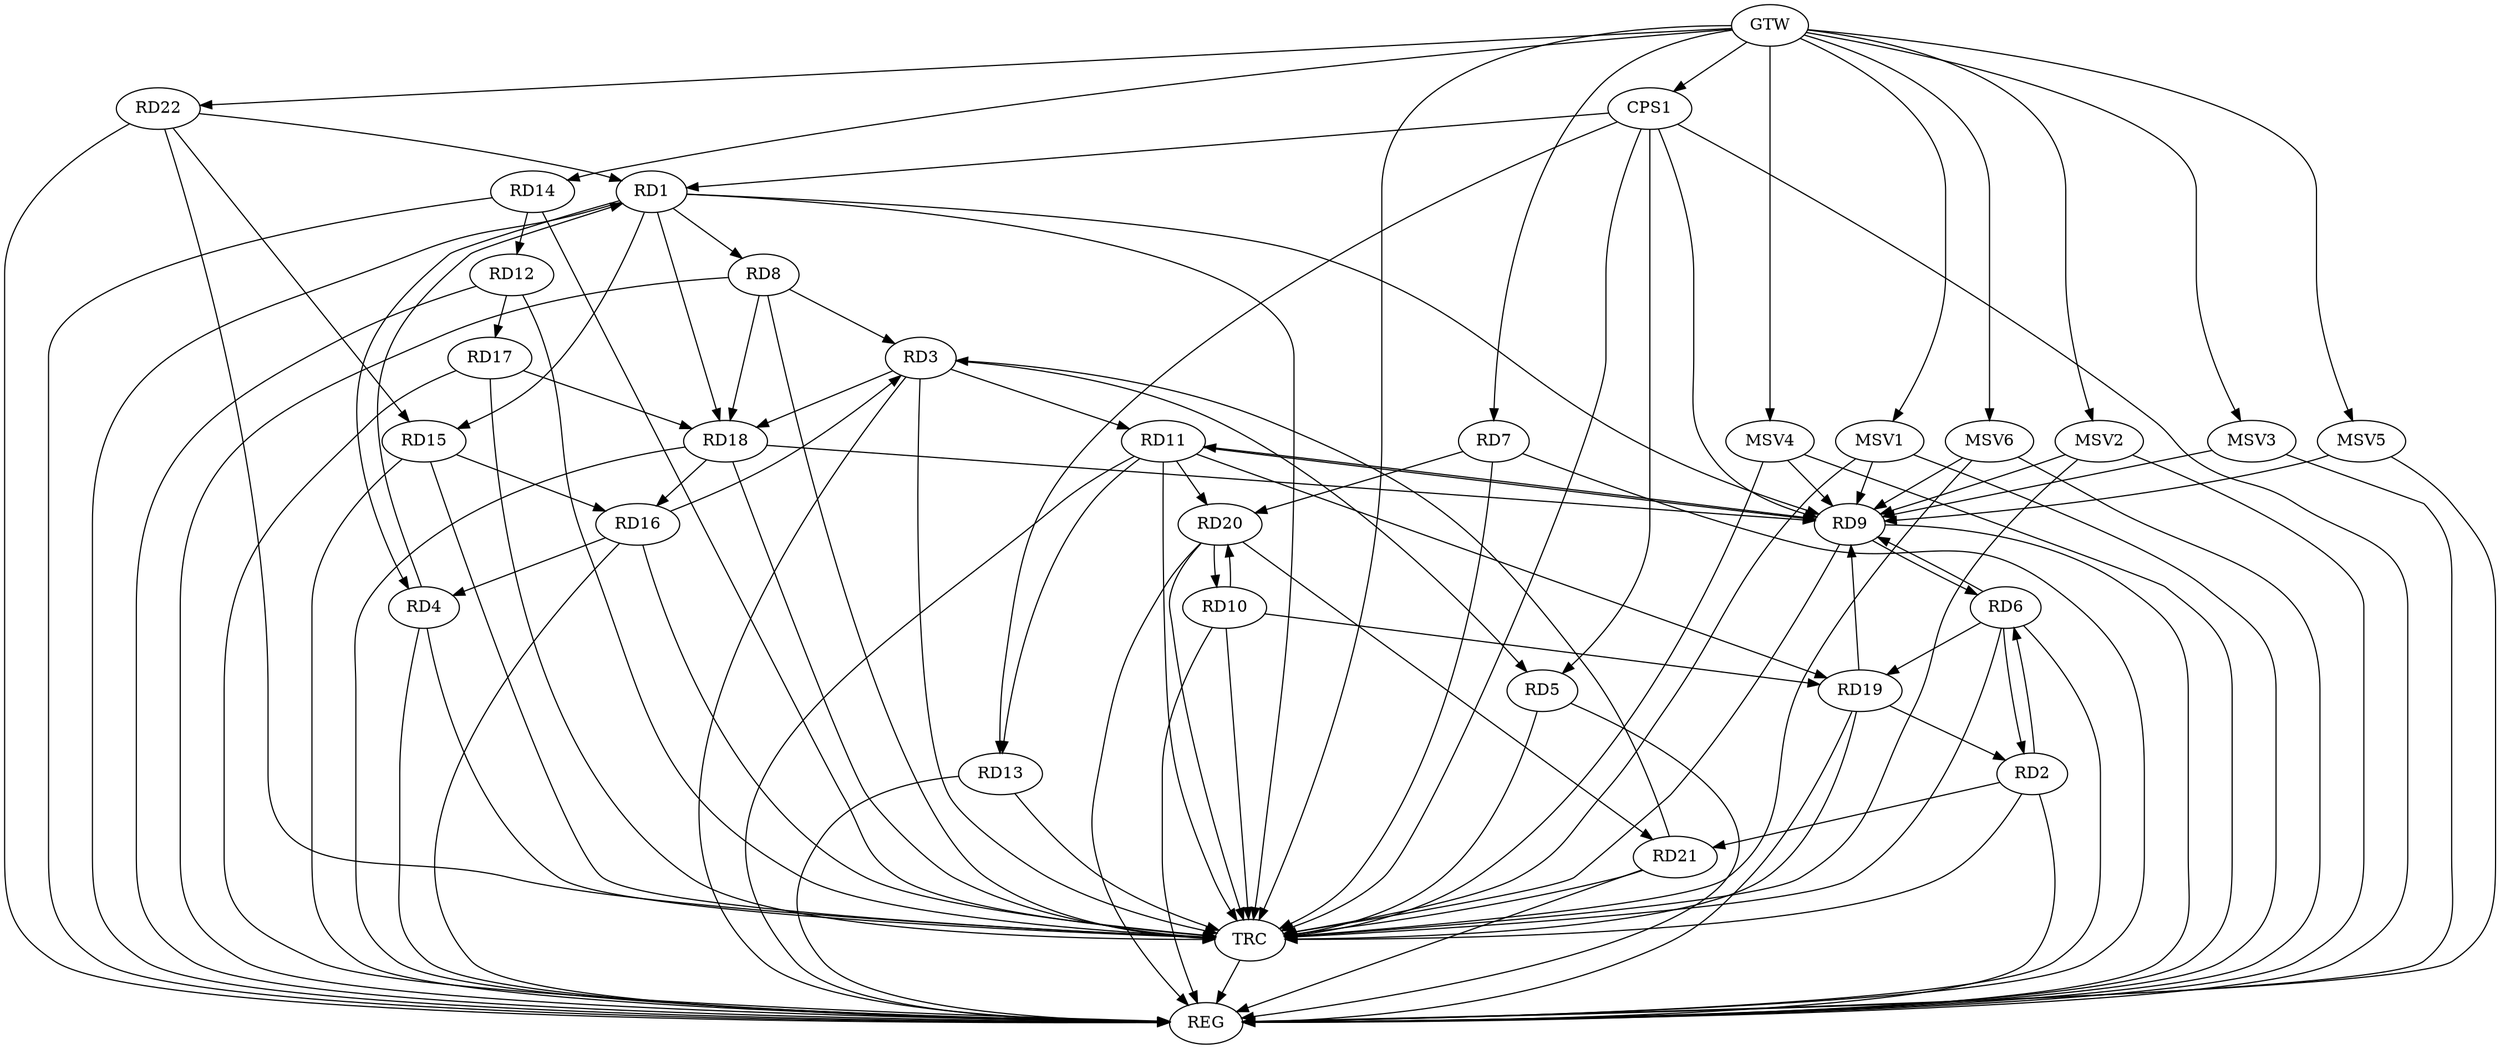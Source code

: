 strict digraph G {
  RD1 [ label="RD1" ];
  RD2 [ label="RD2" ];
  RD3 [ label="RD3" ];
  RD4 [ label="RD4" ];
  RD5 [ label="RD5" ];
  RD6 [ label="RD6" ];
  RD7 [ label="RD7" ];
  RD8 [ label="RD8" ];
  RD9 [ label="RD9" ];
  RD10 [ label="RD10" ];
  RD11 [ label="RD11" ];
  RD12 [ label="RD12" ];
  RD13 [ label="RD13" ];
  RD14 [ label="RD14" ];
  RD15 [ label="RD15" ];
  RD16 [ label="RD16" ];
  RD17 [ label="RD17" ];
  RD18 [ label="RD18" ];
  RD19 [ label="RD19" ];
  RD20 [ label="RD20" ];
  RD21 [ label="RD21" ];
  RD22 [ label="RD22" ];
  CPS1 [ label="CPS1" ];
  GTW [ label="GTW" ];
  REG [ label="REG" ];
  TRC [ label="TRC" ];
  MSV1 [ label="MSV1" ];
  MSV2 [ label="MSV2" ];
  MSV3 [ label="MSV3" ];
  MSV4 [ label="MSV4" ];
  MSV5 [ label="MSV5" ];
  MSV6 [ label="MSV6" ];
  RD1 -> RD4;
  RD4 -> RD1;
  RD1 -> RD8;
  RD1 -> RD9;
  RD1 -> RD15;
  RD1 -> RD18;
  RD22 -> RD1;
  RD2 -> RD6;
  RD6 -> RD2;
  RD19 -> RD2;
  RD2 -> RD21;
  RD3 -> RD5;
  RD8 -> RD3;
  RD3 -> RD11;
  RD16 -> RD3;
  RD3 -> RD18;
  RD21 -> RD3;
  RD16 -> RD4;
  RD6 -> RD9;
  RD9 -> RD6;
  RD6 -> RD19;
  RD7 -> RD20;
  RD8 -> RD18;
  RD9 -> RD11;
  RD11 -> RD9;
  RD18 -> RD9;
  RD19 -> RD9;
  RD10 -> RD19;
  RD10 -> RD20;
  RD20 -> RD10;
  RD11 -> RD13;
  RD11 -> RD19;
  RD11 -> RD20;
  RD14 -> RD12;
  RD12 -> RD17;
  RD15 -> RD16;
  RD22 -> RD15;
  RD18 -> RD16;
  RD17 -> RD18;
  RD20 -> RD21;
  CPS1 -> RD5;
  CPS1 -> RD13;
  CPS1 -> RD1;
  CPS1 -> RD9;
  GTW -> RD7;
  GTW -> RD14;
  GTW -> RD22;
  GTW -> CPS1;
  RD1 -> REG;
  RD2 -> REG;
  RD3 -> REG;
  RD4 -> REG;
  RD5 -> REG;
  RD6 -> REG;
  RD7 -> REG;
  RD8 -> REG;
  RD9 -> REG;
  RD10 -> REG;
  RD11 -> REG;
  RD12 -> REG;
  RD13 -> REG;
  RD14 -> REG;
  RD15 -> REG;
  RD16 -> REG;
  RD17 -> REG;
  RD18 -> REG;
  RD19 -> REG;
  RD20 -> REG;
  RD21 -> REG;
  RD22 -> REG;
  CPS1 -> REG;
  RD1 -> TRC;
  RD2 -> TRC;
  RD3 -> TRC;
  RD4 -> TRC;
  RD5 -> TRC;
  RD6 -> TRC;
  RD7 -> TRC;
  RD8 -> TRC;
  RD9 -> TRC;
  RD10 -> TRC;
  RD11 -> TRC;
  RD12 -> TRC;
  RD13 -> TRC;
  RD14 -> TRC;
  RD15 -> TRC;
  RD16 -> TRC;
  RD17 -> TRC;
  RD18 -> TRC;
  RD19 -> TRC;
  RD20 -> TRC;
  RD21 -> TRC;
  RD22 -> TRC;
  CPS1 -> TRC;
  GTW -> TRC;
  TRC -> REG;
  MSV1 -> RD9;
  GTW -> MSV1;
  MSV1 -> REG;
  MSV1 -> TRC;
  MSV2 -> RD9;
  GTW -> MSV2;
  MSV2 -> REG;
  MSV2 -> TRC;
  MSV3 -> RD9;
  MSV4 -> RD9;
  MSV5 -> RD9;
  GTW -> MSV3;
  MSV3 -> REG;
  GTW -> MSV4;
  MSV4 -> REG;
  MSV4 -> TRC;
  GTW -> MSV5;
  MSV5 -> REG;
  MSV6 -> RD9;
  GTW -> MSV6;
  MSV6 -> REG;
  MSV6 -> TRC;
}
